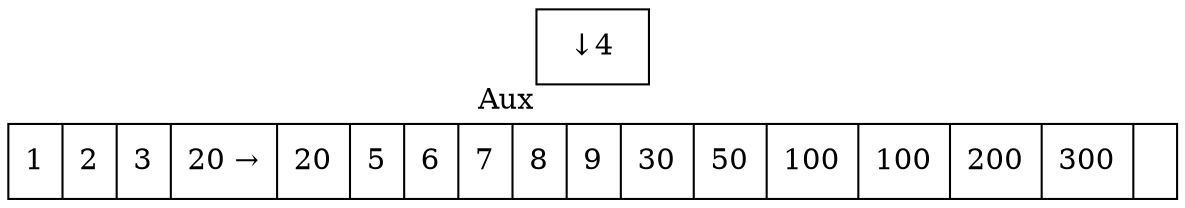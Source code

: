 digraph G{ node [shape = record ];
 rankdir=LR;X[label="{ 1|2|3|20 → |20|5|6|7|8|9|30|50|100|100|200|300|}"]
2[label=" { ↓ 4}"xlabel="Aux"]
}
